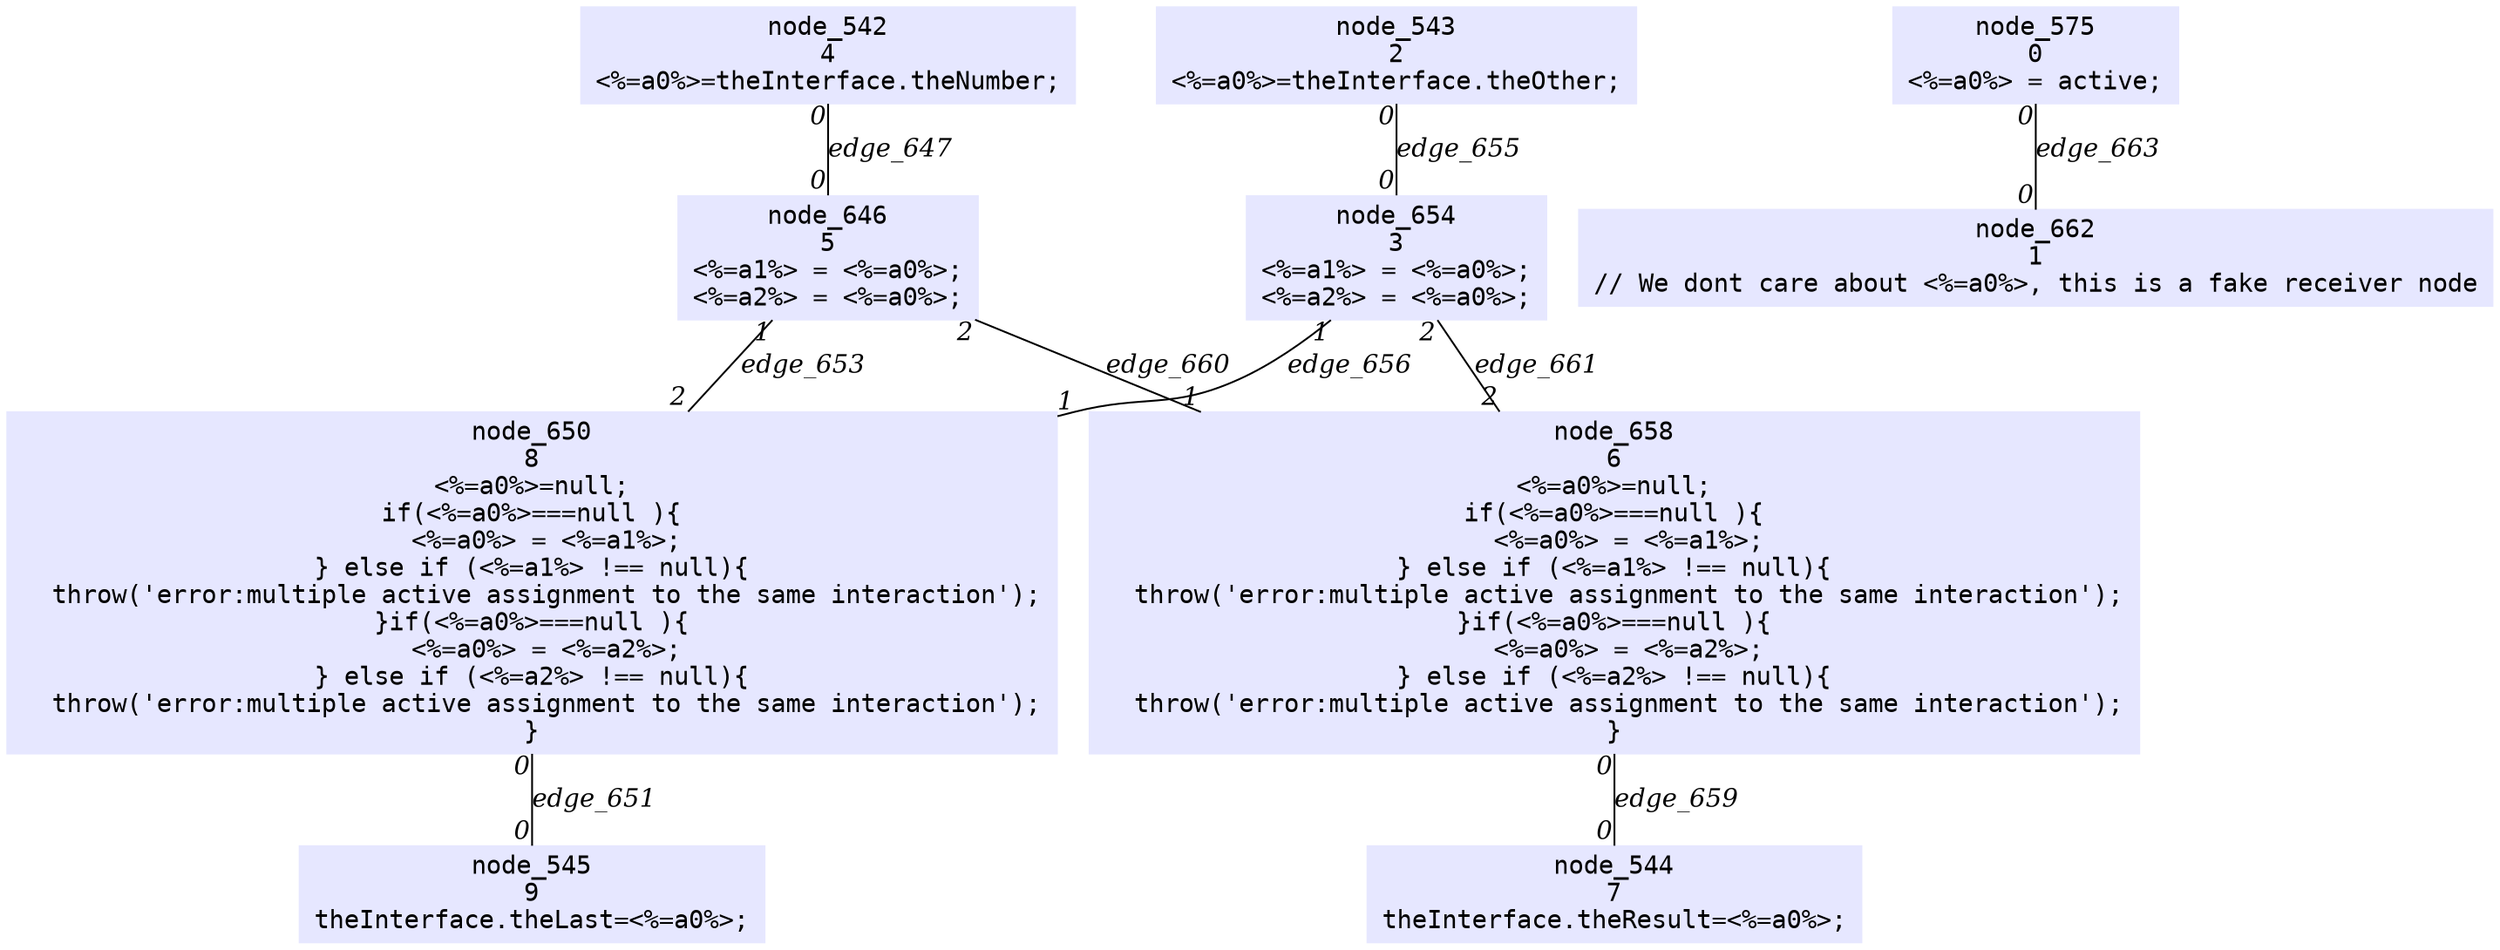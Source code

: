 digraph g{node_542 [shape=box, style=filled, color="0.66 0.1 1.0", fontname="Courier", label="node_542
4
<%=a0%>=theInterface.theNumber;
" ]
node_543 [shape=box, style=filled, color="0.66 0.1 1.0", fontname="Courier", label="node_543
2
<%=a0%>=theInterface.theOther;
" ]
node_544 [shape=box, style=filled, color="0.66 0.1 1.0", fontname="Courier", label="node_544
7
theInterface.theResult=<%=a0%>;
" ]
node_545 [shape=box, style=filled, color="0.66 0.1 1.0", fontname="Courier", label="node_545
9
theInterface.theLast=<%=a0%>;
" ]
node_575 [shape=box, style=filled, color="0.66 0.1 1.0", fontname="Courier", label="node_575
0
<%=a0%> = active;
" ]
node_646 [shape=box, style=filled, color="0.66 0.1 1.0", fontname="Courier", label="node_646
5
<%=a1%> = <%=a0%>;
<%=a2%> = <%=a0%>;
" ]
node_650 [shape=box, style=filled, color="0.66 0.1 1.0", fontname="Courier", label="node_650
8
<%=a0%>=null;
if(<%=a0%>===null ){
  <%=a0%> = <%=a1%>;
} else if (<%=a1%> !== null){
  throw('error:multiple active assignment to the same interaction');
}if(<%=a0%>===null ){
  <%=a0%> = <%=a2%>;
} else if (<%=a2%> !== null){
  throw('error:multiple active assignment to the same interaction');
}" ]
node_654 [shape=box, style=filled, color="0.66 0.1 1.0", fontname="Courier", label="node_654
3
<%=a1%> = <%=a0%>;
<%=a2%> = <%=a0%>;
" ]
node_658 [shape=box, style=filled, color="0.66 0.1 1.0", fontname="Courier", label="node_658
6
<%=a0%>=null;
if(<%=a0%>===null ){
  <%=a0%> = <%=a1%>;
} else if (<%=a1%> !== null){
  throw('error:multiple active assignment to the same interaction');
}if(<%=a0%>===null ){
  <%=a0%> = <%=a2%>;
} else if (<%=a2%> !== null){
  throw('error:multiple active assignment to the same interaction');
}" ]
node_662 [shape=box, style=filled, color="0.66 0.1 1.0", fontname="Courier", label="node_662
1
// We dont care about <%=a0%>, this is a fake receiver node
" ]
node_542 -> node_646 [dir=none, arrowHead=none, fontname="Times-Italic", label="edge_647",  headlabel="0", taillabel="0" ]
node_650 -> node_545 [dir=none, arrowHead=none, fontname="Times-Italic", label="edge_651",  headlabel="0", taillabel="0" ]
node_646 -> node_650 [dir=none, arrowHead=none, fontname="Times-Italic", label="edge_653",  headlabel="2", taillabel="1" ]
node_543 -> node_654 [dir=none, arrowHead=none, fontname="Times-Italic", label="edge_655",  headlabel="0", taillabel="0" ]
node_654 -> node_650 [dir=none, arrowHead=none, fontname="Times-Italic", label="edge_656",  headlabel="1", taillabel="1" ]
node_658 -> node_544 [dir=none, arrowHead=none, fontname="Times-Italic", label="edge_659",  headlabel="0", taillabel="0" ]
node_646 -> node_658 [dir=none, arrowHead=none, fontname="Times-Italic", label="edge_660",  headlabel="1", taillabel="2" ]
node_654 -> node_658 [dir=none, arrowHead=none, fontname="Times-Italic", label="edge_661",  headlabel="2", taillabel="2" ]
node_575 -> node_662 [dir=none, arrowHead=none, fontname="Times-Italic", label="edge_663",  headlabel="0", taillabel="0" ]
}